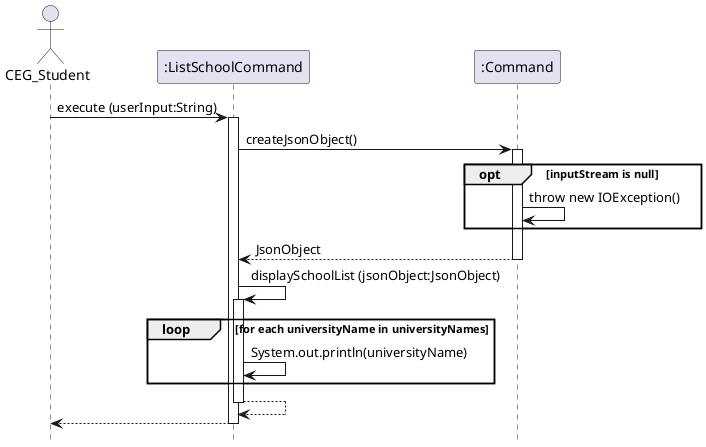 @startuml

hide footbox

actor CEG_Student
participant ":ListSchoolCommand" as ListSchoolCommand
participant ":Command" as Command

CEG_Student -> ListSchoolCommand: execute (userInput:String)
activate ListSchoolCommand

ListSchoolCommand -> Command: createJsonObject()
activate Command

opt inputStream is null
    Command -> Command: throw new IOException()
end

Command --> ListSchoolCommand: JsonObject
deactivate Command

ListSchoolCommand -> ListSchoolCommand: displaySchoolList (jsonObject:JsonObject)
activate ListSchoolCommand

loop for each universityName in universityNames
    ListSchoolCommand -> ListSchoolCommand: System.out.println(universityName)
end

ListSchoolCommand --> ListSchoolCommand
deactivate ListSchoolCommand

ListSchoolCommand --> CEG_Student
deactivate ListSchoolCommand
@enduml
